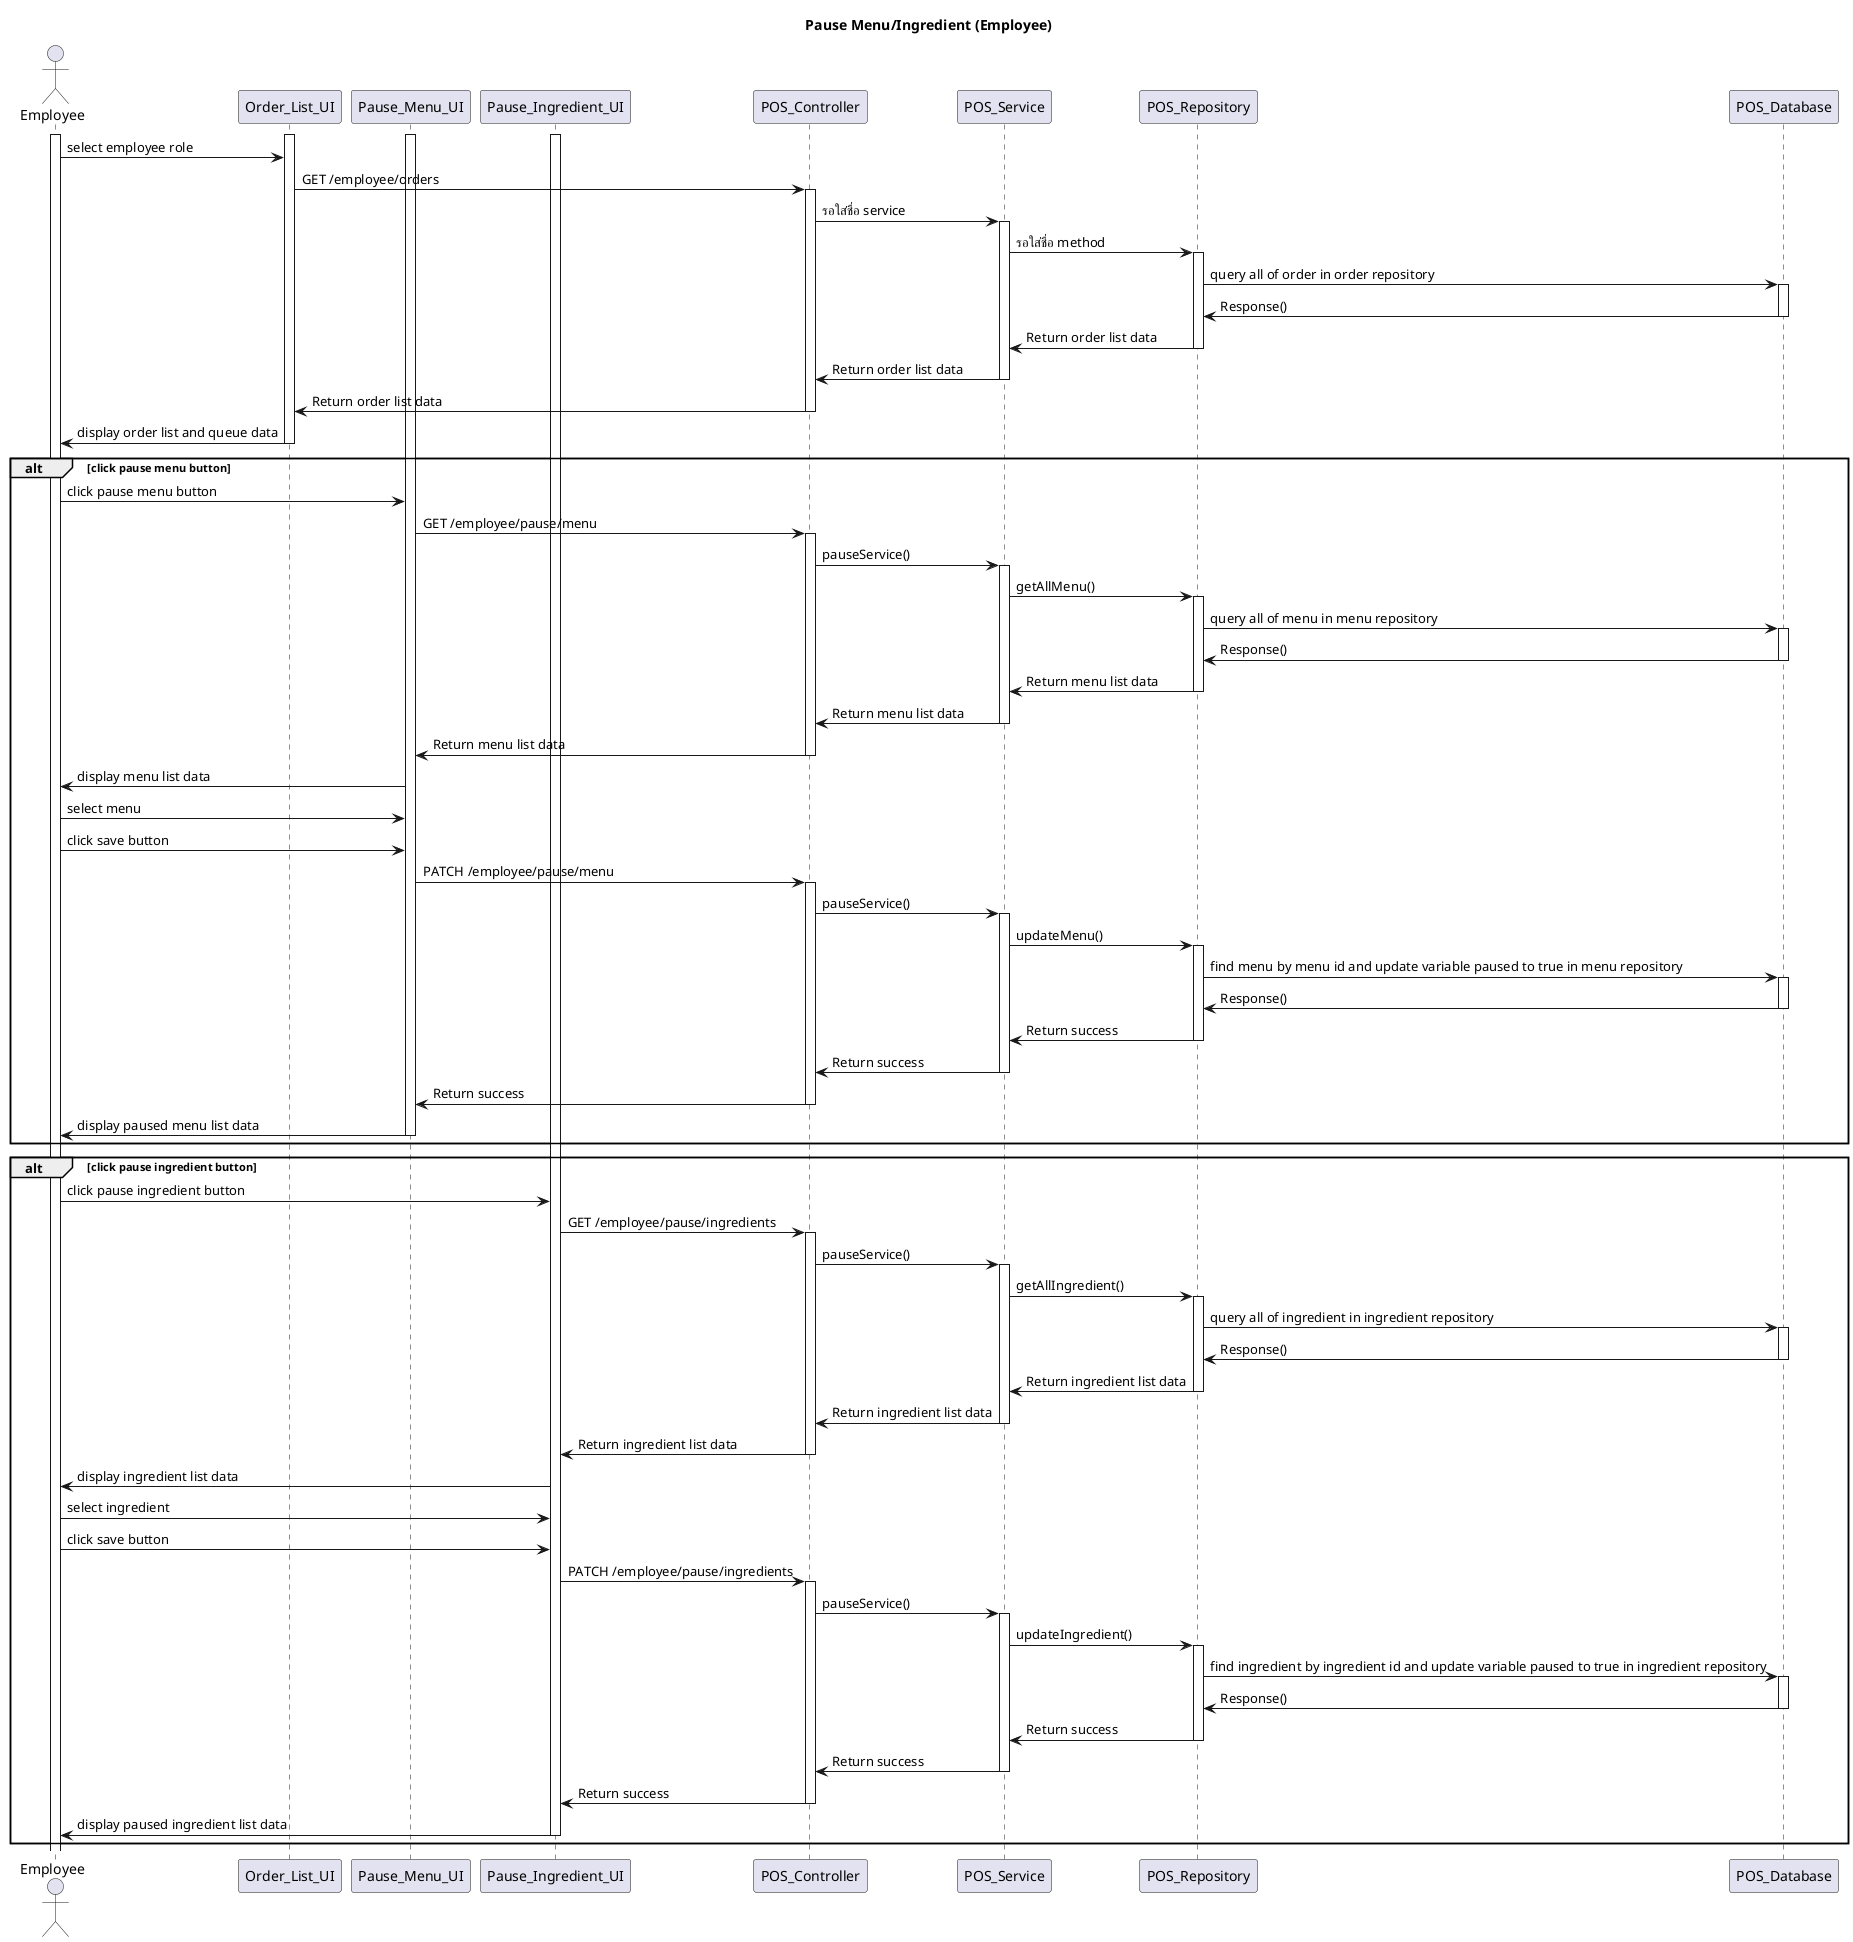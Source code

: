 @startuml pause menu
Title Pause Menu/Ingredient (Employee)

Actor Employee
activate Employee
activate Order_List_UI
activate Pause_Menu_UI
activate Pause_Ingredient_UI

Employee -> Order_List_UI : select employee role

Order_List_UI -> POS_Controller :  GET /employee/orders
activate POS_Controller

POS_Controller -> POS_Service : รอใส่ชื่อ service
activate POS_Service

POS_Service -> POS_Repository : รอใส่ชื่อ method
activate POS_Repository

POS_Repository -> POS_Database : query all of order in order repository
activate POS_Database

POS_Database -> POS_Repository : Response()
deactivate POS_Database

POS_Repository -> POS_Service : Return order list data
deactivate POS_Repository

POS_Service -> POS_Controller : Return order list data
deactivate POS_Service

POS_Controller -> Order_List_UI : Return order list data
deactivate POS_Controller

Order_List_UI -> Employee : display order list and queue data 
deactivate Order_List_UI

' pause menu
alt click pause menu button
Employee -> Pause_Menu_UI : click pause menu button
Pause_Menu_UI -> POS_Controller :  GET /employee/pause/menu
activate POS_Controller

POS_Controller -> POS_Service : pauseService()
activate POS_Service

POS_Service -> POS_Repository : getAllMenu()
activate POS_Repository

POS_Repository -> POS_Database : query all of menu in menu repository
activate POS_Database

POS_Database -> POS_Repository : Response()
deactivate POS_Database

POS_Repository -> POS_Service : Return menu list data
deactivate POS_Repository

POS_Service -> POS_Controller : Return menu list data
deactivate POS_Service

POS_Controller -> Pause_Menu_UI : Return menu list data
deactivate POS_Controller

Pause_Menu_UI -> Employee : display menu list data

' select menu
Employee -> Pause_Menu_UI : select menu 
Employee -> Pause_Menu_UI : click save button 
Pause_Menu_UI -> POS_Controller :  PATCH /employee/pause/menu
activate POS_Controller

POS_Controller -> POS_Service : pauseService()
activate POS_Service

POS_Service -> POS_Repository : updateMenu()
activate POS_Repository

POS_Repository -> POS_Database : find menu by menu id and update variable paused to true in menu repository
activate POS_Database

POS_Database -> POS_Repository : Response()
deactivate POS_Database

POS_Repository -> POS_Service : Return success
deactivate POS_Repository

POS_Service -> POS_Controller : Return success
deactivate POS_Service

POS_Controller -> Pause_Menu_UI : Return success
deactivate POS_Controller

Pause_Menu_UI -> Employee : display paused menu list data
deactivate Pause_Menu_UI
end


' pause ingredient
alt click pause ingredient button
Employee -> Pause_Ingredient_UI : click pause ingredient button
Pause_Ingredient_UI -> POS_Controller :  GET /employee/pause/ingredients
activate POS_Controller

POS_Controller -> POS_Service : pauseService()
activate POS_Service

POS_Service -> POS_Repository : getAllIngredient()
activate POS_Repository

POS_Repository -> POS_Database : query all of ingredient in ingredient repository
activate POS_Database

POS_Database -> POS_Repository : Response()
deactivate POS_Database

POS_Repository -> POS_Service : Return ingredient list data
deactivate POS_Repository

POS_Service -> POS_Controller : Return ingredient list data
deactivate POS_Service

POS_Controller -> Pause_Ingredient_UI : Return ingredient list data
deactivate POS_Controller

Pause_Ingredient_UI -> Employee : display ingredient list data

' select ingredient
Employee -> Pause_Ingredient_UI : select ingredient 
Employee -> Pause_Ingredient_UI : click save button 
Pause_Ingredient_UI -> POS_Controller :  PATCH /employee/pause/ingredients

activate POS_Controller

POS_Controller -> POS_Service : pauseService()
activate POS_Service

POS_Service -> POS_Repository : updateIngredient()
activate POS_Repository

POS_Repository -> POS_Database : find ingredient by ingredient id and update variable paused to true in ingredient repository
activate POS_Database

POS_Database -> POS_Repository : Response()
deactivate POS_Database

POS_Repository -> POS_Service : Return success
deactivate POS_Repository

POS_Service -> POS_Controller : Return success
deactivate POS_Service

POS_Controller -> Pause_Ingredient_UI : Return success
deactivate POS_Controller

Pause_Ingredient_UI -> Employee : display paused ingredient list data
deactivate Pause_Ingredient_UI
end
